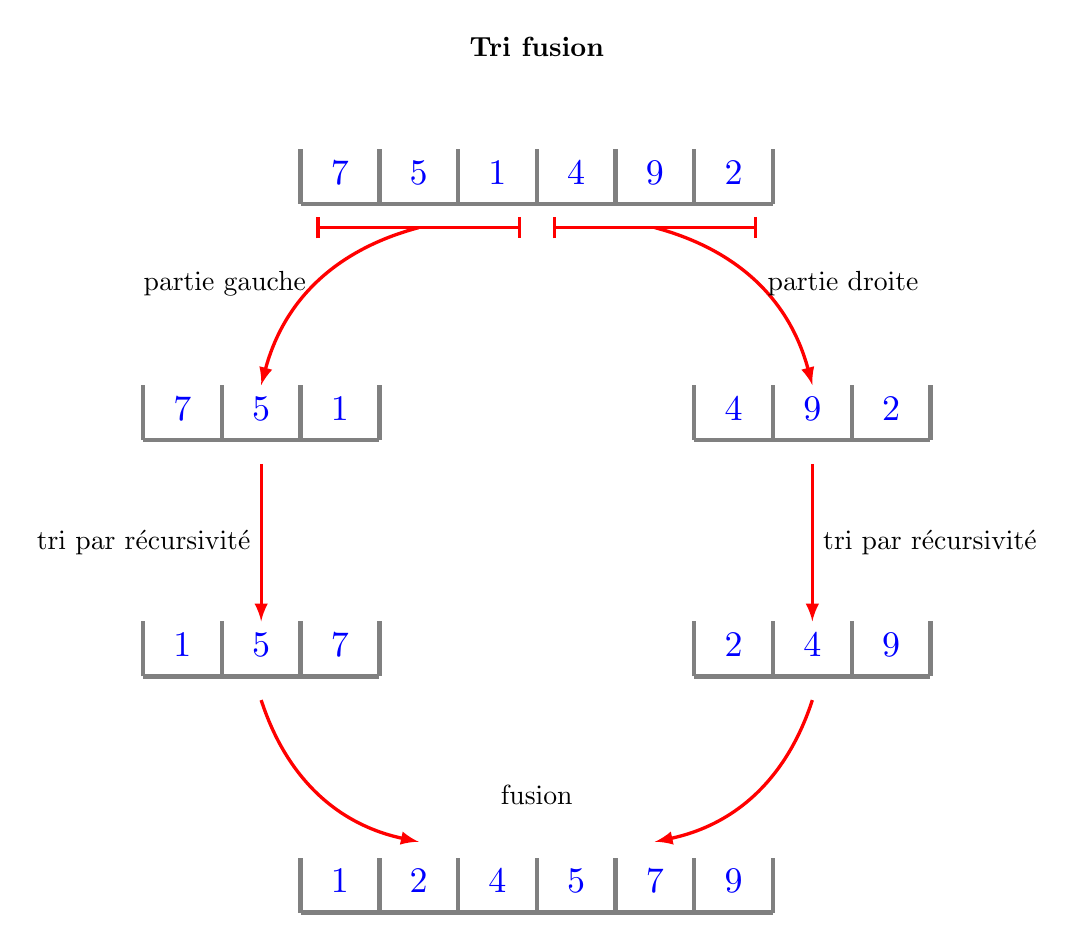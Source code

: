 \begin{tikzpicture}

\newcommand{\boites}[1]{
\draw[gray,ultra thick]  (0,0) -- ++ (#1,0);
 \foreach \i in {0,...,#1}{
\draw[gray,ultra thick]  (\i,0) -- ++ (0,0.7);
};
 }

\node at (3,2) {\bf Tri fusion};


\begin{scope}
\boites{6};
 \foreach \i/\n in {0/7, 1/5, 2/1, 3/4, 4/9, 5/2}{
\node[blue,scale=1.3]  at (\i+0.5,0.4) {\n};
};

\draw[|-|,red,very thick] (0.2,-0.3)--++(2.6,0);
\draw[->,>=latex,red,very thick] (1.5,-0.3) to[bend right]node[midway,left,black] {partie gauche} ++(-2,-2) ;

\draw[|-|,red,very thick] (3.2,-0.3)--++(2.6,0);
\draw[->,>=latex,red,very thick] (4.5,-0.3) to[bend left]node[midway,right,black] {partie droite} ++(2,-2) ;

\end{scope}

\begin{scope}[yshift=-3cm,xshift=-2cm]

\boites{3};
 \foreach \i/\n in {0/7, 1/5, 2/1}{
\node[blue,scale=1.3]  at (\i+0.5,0.4) {\n};
};
\draw[->,>=latex,red,very thick] (1.5,-0.3) to node[midway,left,black] {tri par r\'ecursivit\'e} ++(0,-2) ;
\end{scope}

\begin{scope}[yshift=-3cm,xshift=5cm]
\boites{3};
 \foreach \i/\n in {0/4, 1/9, 2/2}{
\node[blue,scale=1.3]  at (\i+0.5,0.4) {\n};
};
\draw[->,>=latex,red,very thick] (1.5,-0.3) to node[midway,right,black] {tri par r\'ecursivit\'e} ++(0,-2) ;
\end{scope}

\begin{scope}[yshift=-6cm,xshift=-2cm]

\boites{3};
 \foreach \i/\n in {0/1, 1/5, 2/7}{
\node[blue,scale=1.3]  at (\i+0.5,0.4) {\n};
};
\draw[->,>=latex,red,very thick] (1.5,-0.3) to[bend right] %node[midway,right,black] {fusion}
 ++(2,-1.8) ;
\end{scope}

\begin{scope}[yshift=-6cm,xshift=5cm]
\boites{3};
 \foreach \i/\n in {0/2, 1/4, 2/9}{
\node[blue,scale=1.3]  at (\i+0.5,0.4) {\n};
};
\draw[->,>=latex,red,very thick] (1.5,-0.3) to[bend left] % node[midway,left,black] {fusion}
++(-2,-1.8) ;



\end{scope}

\begin{scope}[yshift=-9cm]
\boites{6};
 \foreach \i/\n in {0/1, 1/2, 2/4, 3/5, 4/7, 5/9}{
\node[blue,scale=1.3]  at (\i+0.5,0.4) {\n};
};
\node[black] at (3,1.5) {fusion};
\end{scope}


\end{tikzpicture}  